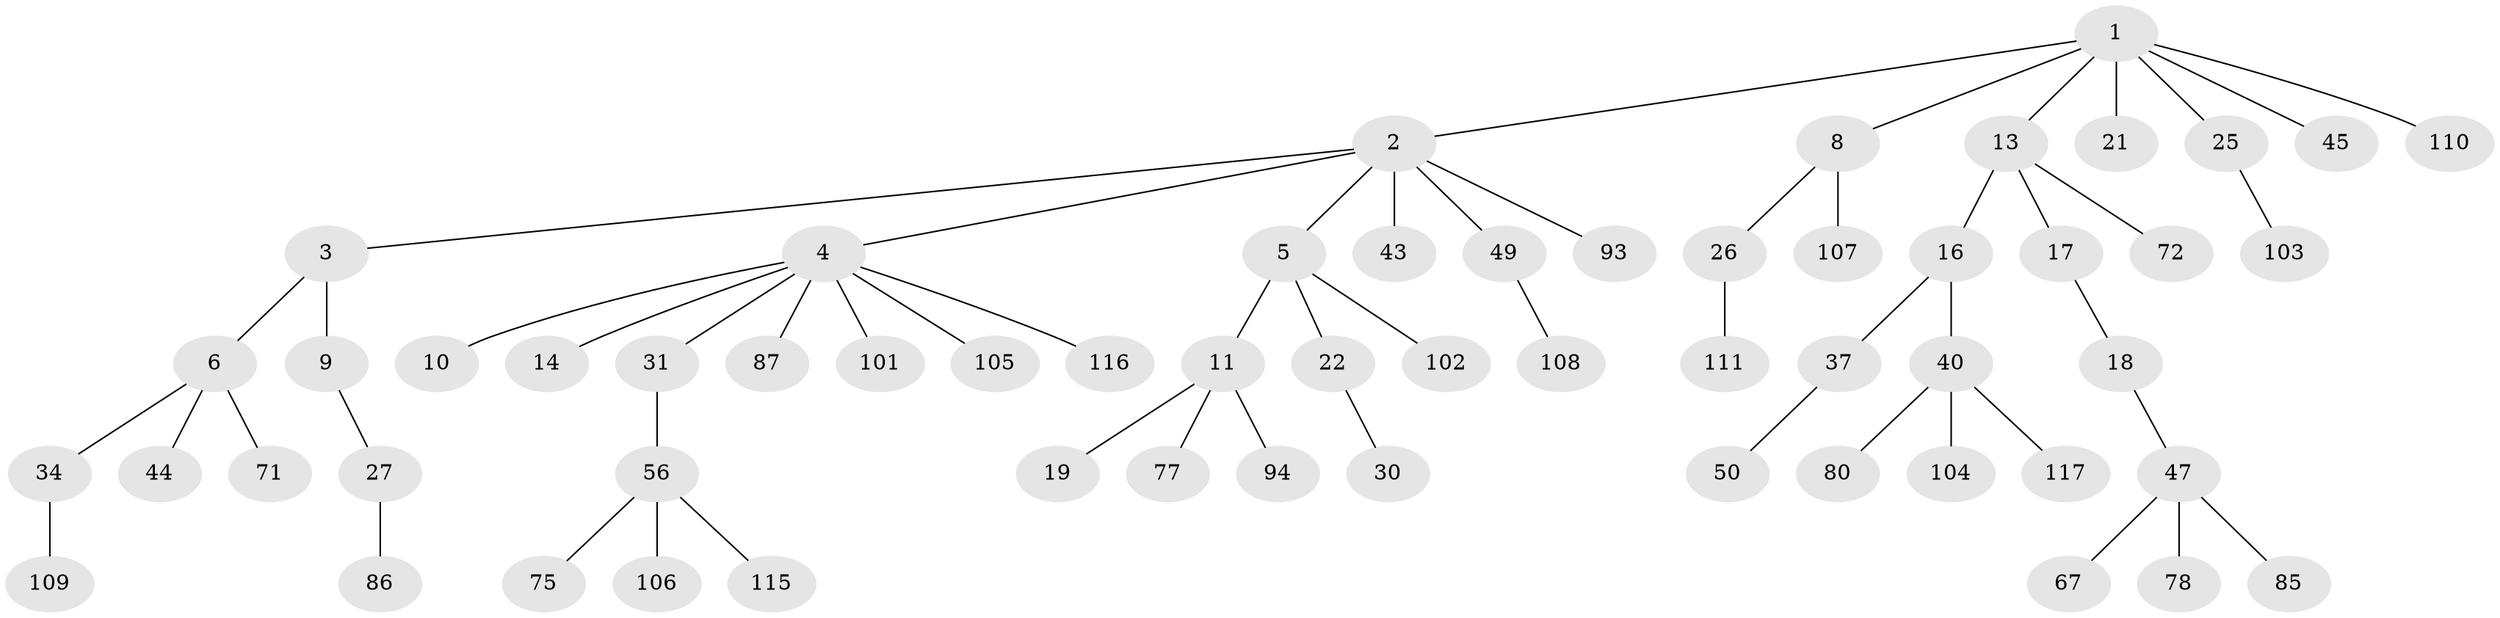 // original degree distribution, {7: 0.01680672268907563, 4: 0.058823529411764705, 5: 0.01680672268907563, 6: 0.008403361344537815, 3: 0.15966386554621848, 1: 0.46218487394957986, 2: 0.2773109243697479}
// Generated by graph-tools (version 1.1) at 2025/15/03/09/25 04:15:37]
// undirected, 59 vertices, 58 edges
graph export_dot {
graph [start="1"]
  node [color=gray90,style=filled];
  1;
  2;
  3 [super="+112"];
  4 [super="+68+24+7"];
  5 [super="+33"];
  6 [super="+35+82+39"];
  8 [super="+61+113+15"];
  9 [super="+53"];
  10;
  11 [super="+12"];
  13 [super="+29"];
  14 [super="+20"];
  16;
  17;
  18 [super="+57"];
  19 [super="+63+41"];
  21;
  22 [super="+88+23"];
  25 [super="+98+32"];
  26 [super="+55"];
  27 [super="+48"];
  30 [super="+36+38"];
  31;
  34 [super="+97+46+54"];
  37;
  40 [super="+51+58"];
  43 [super="+64+66"];
  44;
  45 [super="+79"];
  47 [super="+62"];
  49 [super="+70"];
  50;
  56 [super="+69+65"];
  67;
  71;
  72 [super="+84"];
  75;
  77 [super="+114"];
  78;
  80;
  85;
  86;
  87;
  93 [super="+96"];
  94;
  101;
  102;
  103;
  104 [super="+118"];
  105;
  106;
  107;
  108;
  109;
  110;
  111;
  115;
  116;
  117;
  1 -- 2;
  1 -- 8;
  1 -- 13;
  1 -- 21;
  1 -- 25;
  1 -- 45;
  1 -- 110;
  2 -- 3;
  2 -- 4;
  2 -- 5;
  2 -- 43;
  2 -- 49;
  2 -- 93;
  3 -- 6;
  3 -- 9;
  4 -- 14;
  4 -- 101;
  4 -- 87;
  4 -- 116;
  4 -- 105;
  4 -- 10;
  4 -- 31;
  5 -- 11;
  5 -- 22;
  5 -- 102;
  6 -- 34;
  6 -- 44;
  6 -- 71;
  8 -- 26;
  8 -- 107;
  9 -- 27;
  11 -- 19;
  11 -- 77;
  11 -- 94;
  13 -- 16;
  13 -- 17;
  13 -- 72;
  16 -- 37;
  16 -- 40;
  17 -- 18;
  18 -- 47;
  22 -- 30;
  25 -- 103;
  26 -- 111;
  27 -- 86;
  31 -- 56;
  34 -- 109;
  37 -- 50;
  40 -- 104;
  40 -- 117;
  40 -- 80;
  47 -- 67;
  47 -- 85;
  47 -- 78;
  49 -- 108;
  56 -- 106;
  56 -- 75;
  56 -- 115;
}
